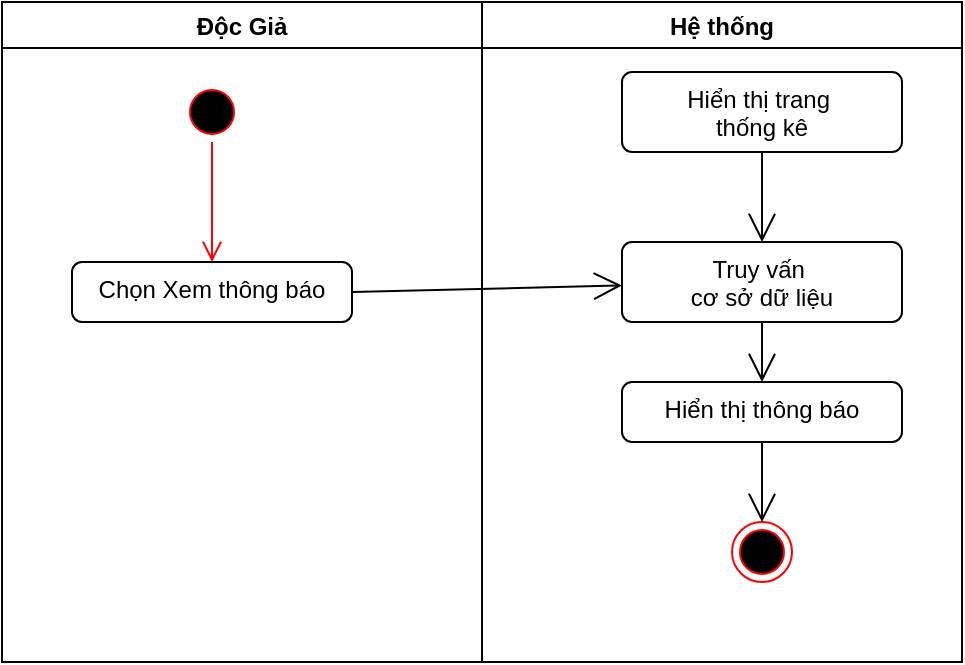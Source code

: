 <mxfile>
    <diagram id="beHiiqMoxJce9VZ_3UZX" name="Page-1">
        <mxGraphModel dx="686" dy="404" grid="1" gridSize="10" guides="1" tooltips="1" connect="1" arrows="1" fold="1" page="1" pageScale="1" pageWidth="850" pageHeight="1100" math="0" shadow="0">
            <root>
                <mxCell id="0"/>
                <mxCell id="1" parent="0"/>
                <mxCell id="2" value="Độc Giả" style="swimlane;" vertex="1" parent="1">
                    <mxGeometry y="80" width="240" height="330" as="geometry"/>
                </mxCell>
                <mxCell id="3" value="" style="ellipse;html=1;shape=startState;fillColor=#000000;strokeColor=#ff0000;" vertex="1" parent="2">
                    <mxGeometry x="90" y="40" width="30" height="30" as="geometry"/>
                </mxCell>
                <mxCell id="17" value="Chọn Xem thông báo" style="html=1;align=center;verticalAlign=top;rounded=1;absoluteArcSize=1;arcSize=10;dashed=0;whiteSpace=wrap;" vertex="1" parent="2">
                    <mxGeometry x="35" y="130" width="140" height="30" as="geometry"/>
                </mxCell>
                <mxCell id="12" value="" style="edgeStyle=orthogonalEdgeStyle;html=1;verticalAlign=bottom;endArrow=open;endSize=8;strokeColor=#ff0000;" edge="1" parent="2" source="3" target="17">
                    <mxGeometry relative="1" as="geometry">
                        <mxPoint x="290" y="55" as="targetPoint"/>
                    </mxGeometry>
                </mxCell>
                <mxCell id="5" value="Hệ thống" style="swimlane;" vertex="1" parent="1">
                    <mxGeometry x="240" y="80" width="240" height="330" as="geometry"/>
                </mxCell>
                <mxCell id="6" value="Hiển thị trang&amp;nbsp;&lt;div&gt;thống kê&lt;/div&gt;" style="html=1;align=center;verticalAlign=top;rounded=1;absoluteArcSize=1;arcSize=10;dashed=0;whiteSpace=wrap;" vertex="1" parent="5">
                    <mxGeometry x="70" y="35" width="140" height="40" as="geometry"/>
                </mxCell>
                <mxCell id="7" value="Truy vấn&amp;nbsp;&lt;div&gt;cơ sở dữ liệu&lt;/div&gt;" style="html=1;align=center;verticalAlign=top;rounded=1;absoluteArcSize=1;arcSize=10;dashed=0;whiteSpace=wrap;" vertex="1" parent="5">
                    <mxGeometry x="70" y="120" width="140" height="40" as="geometry"/>
                </mxCell>
                <mxCell id="8" value="" style="ellipse;html=1;shape=endState;fillColor=#000000;strokeColor=#ff0000;" vertex="1" parent="5">
                    <mxGeometry x="125" y="260" width="30" height="30" as="geometry"/>
                </mxCell>
                <mxCell id="9" value="" style="endArrow=open;endFill=0;endSize=12;html=1;exitX=0.5;exitY=1;exitDx=0;exitDy=0;entryX=0.5;entryY=0;entryDx=0;entryDy=0;" edge="1" parent="5" source="6" target="7">
                    <mxGeometry width="160" relative="1" as="geometry">
                        <mxPoint x="-20" y="140" as="sourcePoint"/>
                        <mxPoint x="140" y="140" as="targetPoint"/>
                    </mxGeometry>
                </mxCell>
                <mxCell id="10" value="Hiển thị thông báo" style="html=1;align=center;verticalAlign=top;rounded=1;absoluteArcSize=1;arcSize=10;dashed=0;whiteSpace=wrap;" vertex="1" parent="5">
                    <mxGeometry x="70" y="190" width="140" height="30" as="geometry"/>
                </mxCell>
                <mxCell id="11" value="" style="endArrow=open;endFill=1;endSize=12;html=1;" edge="1" parent="5" source="10" target="8">
                    <mxGeometry width="160" relative="1" as="geometry">
                        <mxPoint x="-90" y="160" as="sourcePoint"/>
                        <mxPoint x="80" y="195" as="targetPoint"/>
                    </mxGeometry>
                </mxCell>
                <mxCell id="18" value="" style="endArrow=open;endFill=1;endSize=12;html=1;" edge="1" parent="5" source="7" target="10">
                    <mxGeometry width="160" relative="1" as="geometry">
                        <mxPoint x="-55" y="145" as="sourcePoint"/>
                        <mxPoint x="80" y="148" as="targetPoint"/>
                    </mxGeometry>
                </mxCell>
                <mxCell id="16" value="" style="endArrow=open;endFill=1;endSize=12;html=1;exitX=1;exitY=0.5;exitDx=0;exitDy=0;" edge="1" parent="1" source="17" target="7">
                    <mxGeometry width="160" relative="1" as="geometry">
                        <mxPoint x="320" y="222" as="sourcePoint"/>
                        <mxPoint x="300" y="270" as="targetPoint"/>
                    </mxGeometry>
                </mxCell>
            </root>
        </mxGraphModel>
    </diagram>
</mxfile>